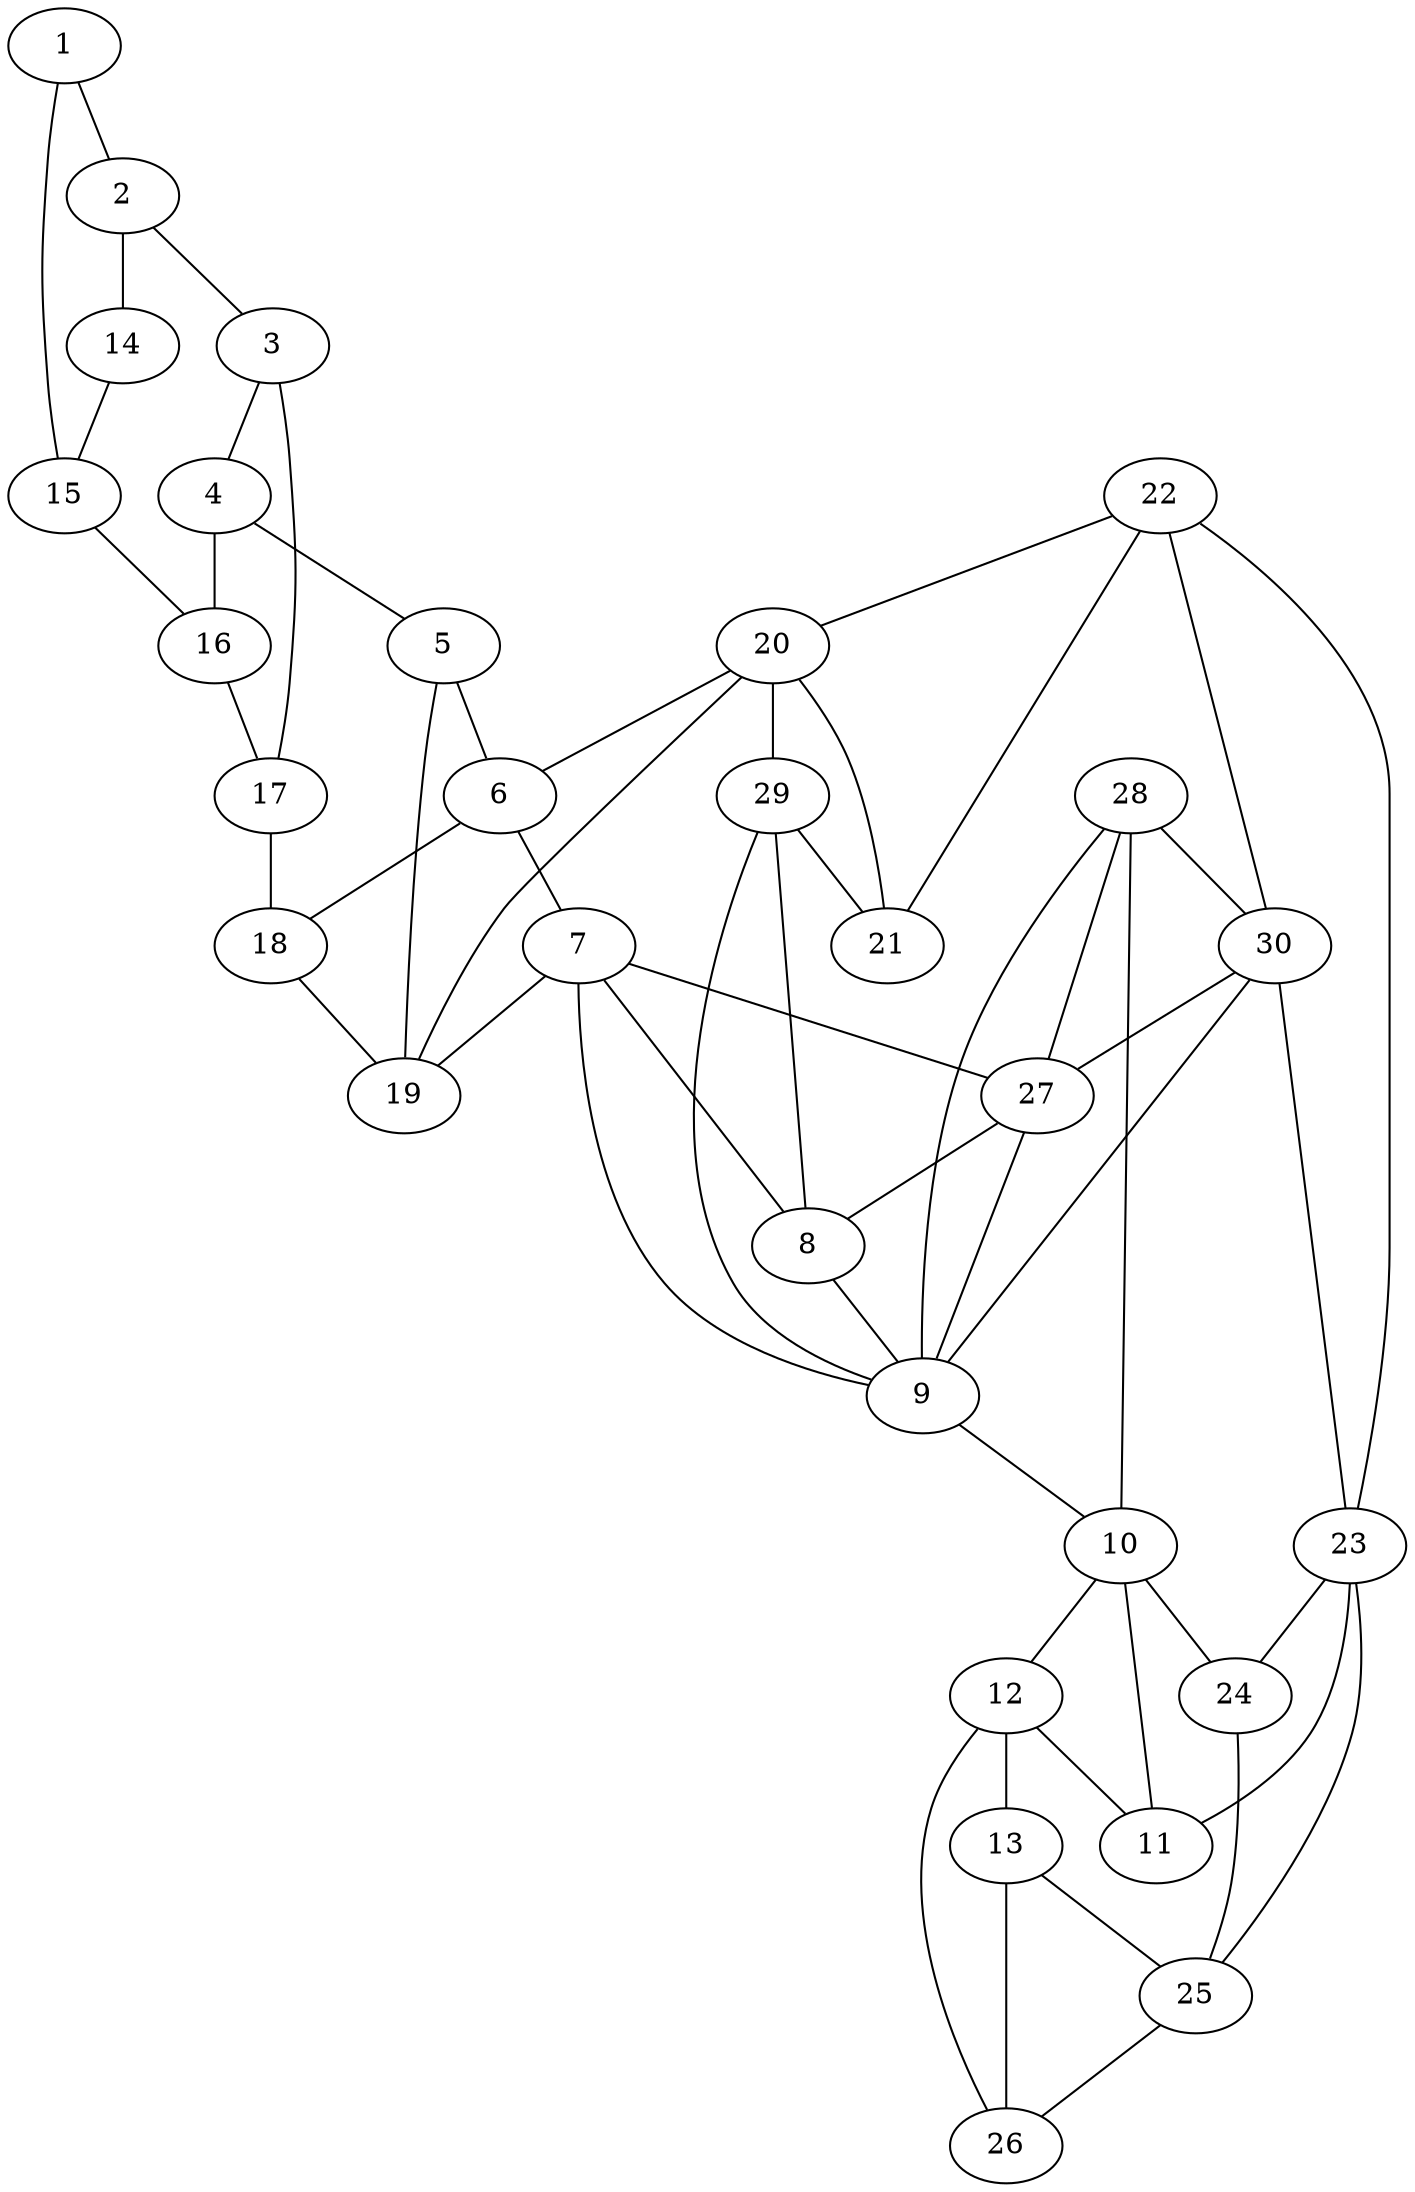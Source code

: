 graph pdb1sch {
	1	 [aaLength=15,
		sequence=ALSTIKSAVNSAVAK,
		type=0];
	15	 [aaLength=15,
		sequence=RMGASLLRLHFHDCF,
		type=0];
	1 -- 15	 [distance0="21.36757",
		frequency=1,
		type0=2];
	2	 [aaLength=15,
		sequence=RMGASLLRLHFHDCF,
		type=0];
	1 -- 2	 [distance0="22.39828",
		frequency=1,
		type0=3];
	3	 [aaLength=14,
		sequence=FEVIDTIKSQVESL,
		type=0];
	2 -- 3	 [distance0="31.0",
		frequency=1,
		type0=4];
	14	 [aaLength=15,
		sequence=ALSTIKSAVNSAVAK,
		type=0];
	2 -- 14	 [distance0="22.13953",
		frequency=1,
		type0=2];
	4	 [aaLength=15,
		sequence=ADILAVAARDSVVAL,
		type=0];
	3 -- 4	 [distance0="23.86832",
		distance1="7.0",
		frequency=2,
		type0=3,
		type1=4];
	17	 [aaLength=15,
		sequence=ADILAVAARDSVVAL,
		type=0];
	3 -- 17	 [distance0="23.07703",
		frequency=1,
		type0=2];
	5	 [aaLength=7,
		sequence=LSSANSD,
		type=0];
	4 -- 5	 [distance0="18.0",
		frequency=1,
		type0=4];
	16	 [aaLength=14,
		sequence=FEVIDTIKSQVESL,
		type=0];
	4 -- 16	 [distance0="21.39438",
		frequency=1,
		type0=2];
	6	 [aaLength=9,
		sequence=SGLISAFSN,
		type=0];
	5 -- 6	 [distance0="20.04224",
		distance1="8.0",
		frequency=2,
		type0=3,
		type1=4];
	19	 [aaLength=9,
		sequence=SGLISAFSN,
		type=0];
	5 -- 19	 [distance0="19.00133",
		frequency=1,
		type0=2];
	7	 [aaLength=8,
		sequence=TKELVTLS,
		type=0];
	6 -- 7	 [distance0="15.35702",
		distance1="4.0",
		frequency=2,
		type0=2,
		type1=4];
	18	 [aaLength=7,
		sequence=LSSANSD,
		type=0];
	6 -- 18	 [distance0="16.50856",
		frequency=1,
		type0=3];
	7 -- 19	 [distance0="16.05268",
		frequency=1,
		type0=3];
	27	 [aaLength=3,
		sequence=QAQ,
		type=1];
	7 -- 27	 [distance0="6.0",
		frequency=1,
		type0=4];
	8	 [aaLength=7,
		sequence=FRTRIYN,
		type=0];
	8 -- 7	 [distance0="25.50271",
		frequency=1,
		type0=2];
	9	 [aaLength=9,
		sequence=TYAKSLQAN,
		type=0];
	8 -- 9	 [distance0="14.10268",
		distance1="6.0",
		frequency=2,
		type0=1,
		type1=4];
	9 -- 7	 [distance0="35.60143",
		frequency=1,
		type0=3];
	10	 [aaLength=7,
		sequence=AYYINLR,
		type=0];
	9 -- 10	 [distance0="34.80516",
		frequency=1,
		type0=2];
	11	 [aaLength=5,
		sequence=HSDQQ,
		type=0];
	10 -- 11	 [distance0="17.13884",
		distance1="6.0",
		frequency=2,
		type0=1,
		type1=4];
	12	 [aaLength=9,
		sequence=DSQVTAYSN,
		type=0];
	10 -- 12	 [distance0="25.12568",
		frequency=1,
		type0=2];
	24	 [aaLength=5,
		sequence=HSDQQ,
		type=0];
	10 -- 24	 [distance0="33.05586",
		frequency=1,
		type0=3];
	12 -- 11	 [distance0="18.12479",
		frequency=1,
		type0=1];
	13	 [aaLength=15,
		sequence=AATFNTDFGNAMIKM,
		type=0];
	12 -- 13	 [distance0="18.28441",
		distance1="1.0",
		frequency=2,
		type0=2,
		type1=4];
	25	 [aaLength=9,
		sequence=DSQVTAYSN,
		type=0];
	13 -- 25	 [distance0="18.31216",
		frequency=1,
		type0=3];
	26	 [aaLength=15,
		sequence=AATFNTDFGNAMIKM,
		type=0];
	13 -- 26	 [distance0="9.237403",
		frequency=1,
		type0=1];
	14 -- 15	 [distance0="20.80544",
		distance1="2.0",
		frequency=2,
		type0=2,
		type1=4];
	15 -- 16	 [distance0="31.0",
		frequency=1,
		type0=4];
	16 -- 17	 [distance0="21.09414",
		distance1="7.0",
		frequency=2,
		type0=2,
		type1=4];
	17 -- 18	 [distance0="18.0",
		frequency=1,
		type0=4];
	18 -- 19	 [distance0="15.8756",
		distance1="8.0",
		frequency=2,
		type0=2,
		type1=4];
	20	 [aaLength=8,
		sequence=TKELVTLS,
		type=0];
	20 -- 6	 [distance0="16.5303",
		frequency=1,
		type0=3];
	20 -- 19	 [distance0="16.36319",
		frequency=1,
		type0=2];
	29	 [aaLength=3,
		sequence=QAQ,
		type=1];
	20 -- 29	 [distance0="6.0",
		frequency=1,
		type0=4];
	21	 [aaLength=7,
		sequence=FRTRIYN,
		type=0];
	21 -- 20	 [distance0="28.74865",
		frequency=1,
		type0=2];
	22	 [aaLength=9,
		sequence=TYAKSLQAN,
		type=0];
	21 -- 22	 [distance0="18.29741",
		distance1="6.0",
		frequency=2,
		type0=1,
		type1=4];
	22 -- 20	 [distance0="43.54164",
		frequency=1,
		type0=3];
	23	 [aaLength=7,
		sequence=AYYINLR,
		type=0];
	22 -- 23	 [distance0="36.69563",
		frequency=1,
		type0=2];
	30	 [aaLength=3,
		sequence=LSP,
		type=1];
	22 -- 30	 [distance0="9.0",
		frequency=1,
		type0=4];
	23 -- 11	 [distance0="32.11084",
		frequency=1,
		type0=3];
	23 -- 24	 [distance0="17.00045",
		distance1="6.0",
		frequency=2,
		type0=1,
		type1=4];
	23 -- 25	 [distance0="25.8203",
		frequency=1,
		type0=2];
	24 -- 25	 [distance0="16.33816",
		distance1="7.0",
		frequency=2,
		type0=1,
		type1=4];
	25 -- 26	 [distance0="11.84905",
		distance1="1.0",
		frequency=2,
		type0=1,
		type1=4];
	26 -- 12	 [distance0="26.24773",
		frequency=1,
		type0=3];
	27 -- 9	 [distance0="36.44117",
		frequency=1,
		type0=3];
	27 -- 8	 [distance0="26.78262",
		distance1="3.0",
		frequency=2,
		type0=2,
		type1=4];
	28	 [aaLength=3,
		sequence=LSP,
		type=1];
	28 -- 9	 [distance0="35.92991",
		frequency=1,
		type0=2];
	28 -- 10	 [distance0="11.0",
		frequency=1,
		type0=4];
	28 -- 27	 [distance0="37.0",
		frequency=1,
		type0=3];
	28 -- 30	 [distance0="0.0",
		frequency=1,
		type0=1];
	29 -- 9	 [distance0="36.44117",
		frequency=1,
		type0=3];
	29 -- 8	 [distance0="26.78262",
		frequency=1,
		type0=2];
	29 -- 21	 [distance0="3.0",
		frequency=1,
		type0=4];
	30 -- 9	 [distance0="35.92991",
		frequency=1,
		type0=2];
	30 -- 23	 [distance0="11.0",
		frequency=1,
		type0=4];
	30 -- 27	 [distance0="37.0",
		frequency=1,
		type0=3];
}
